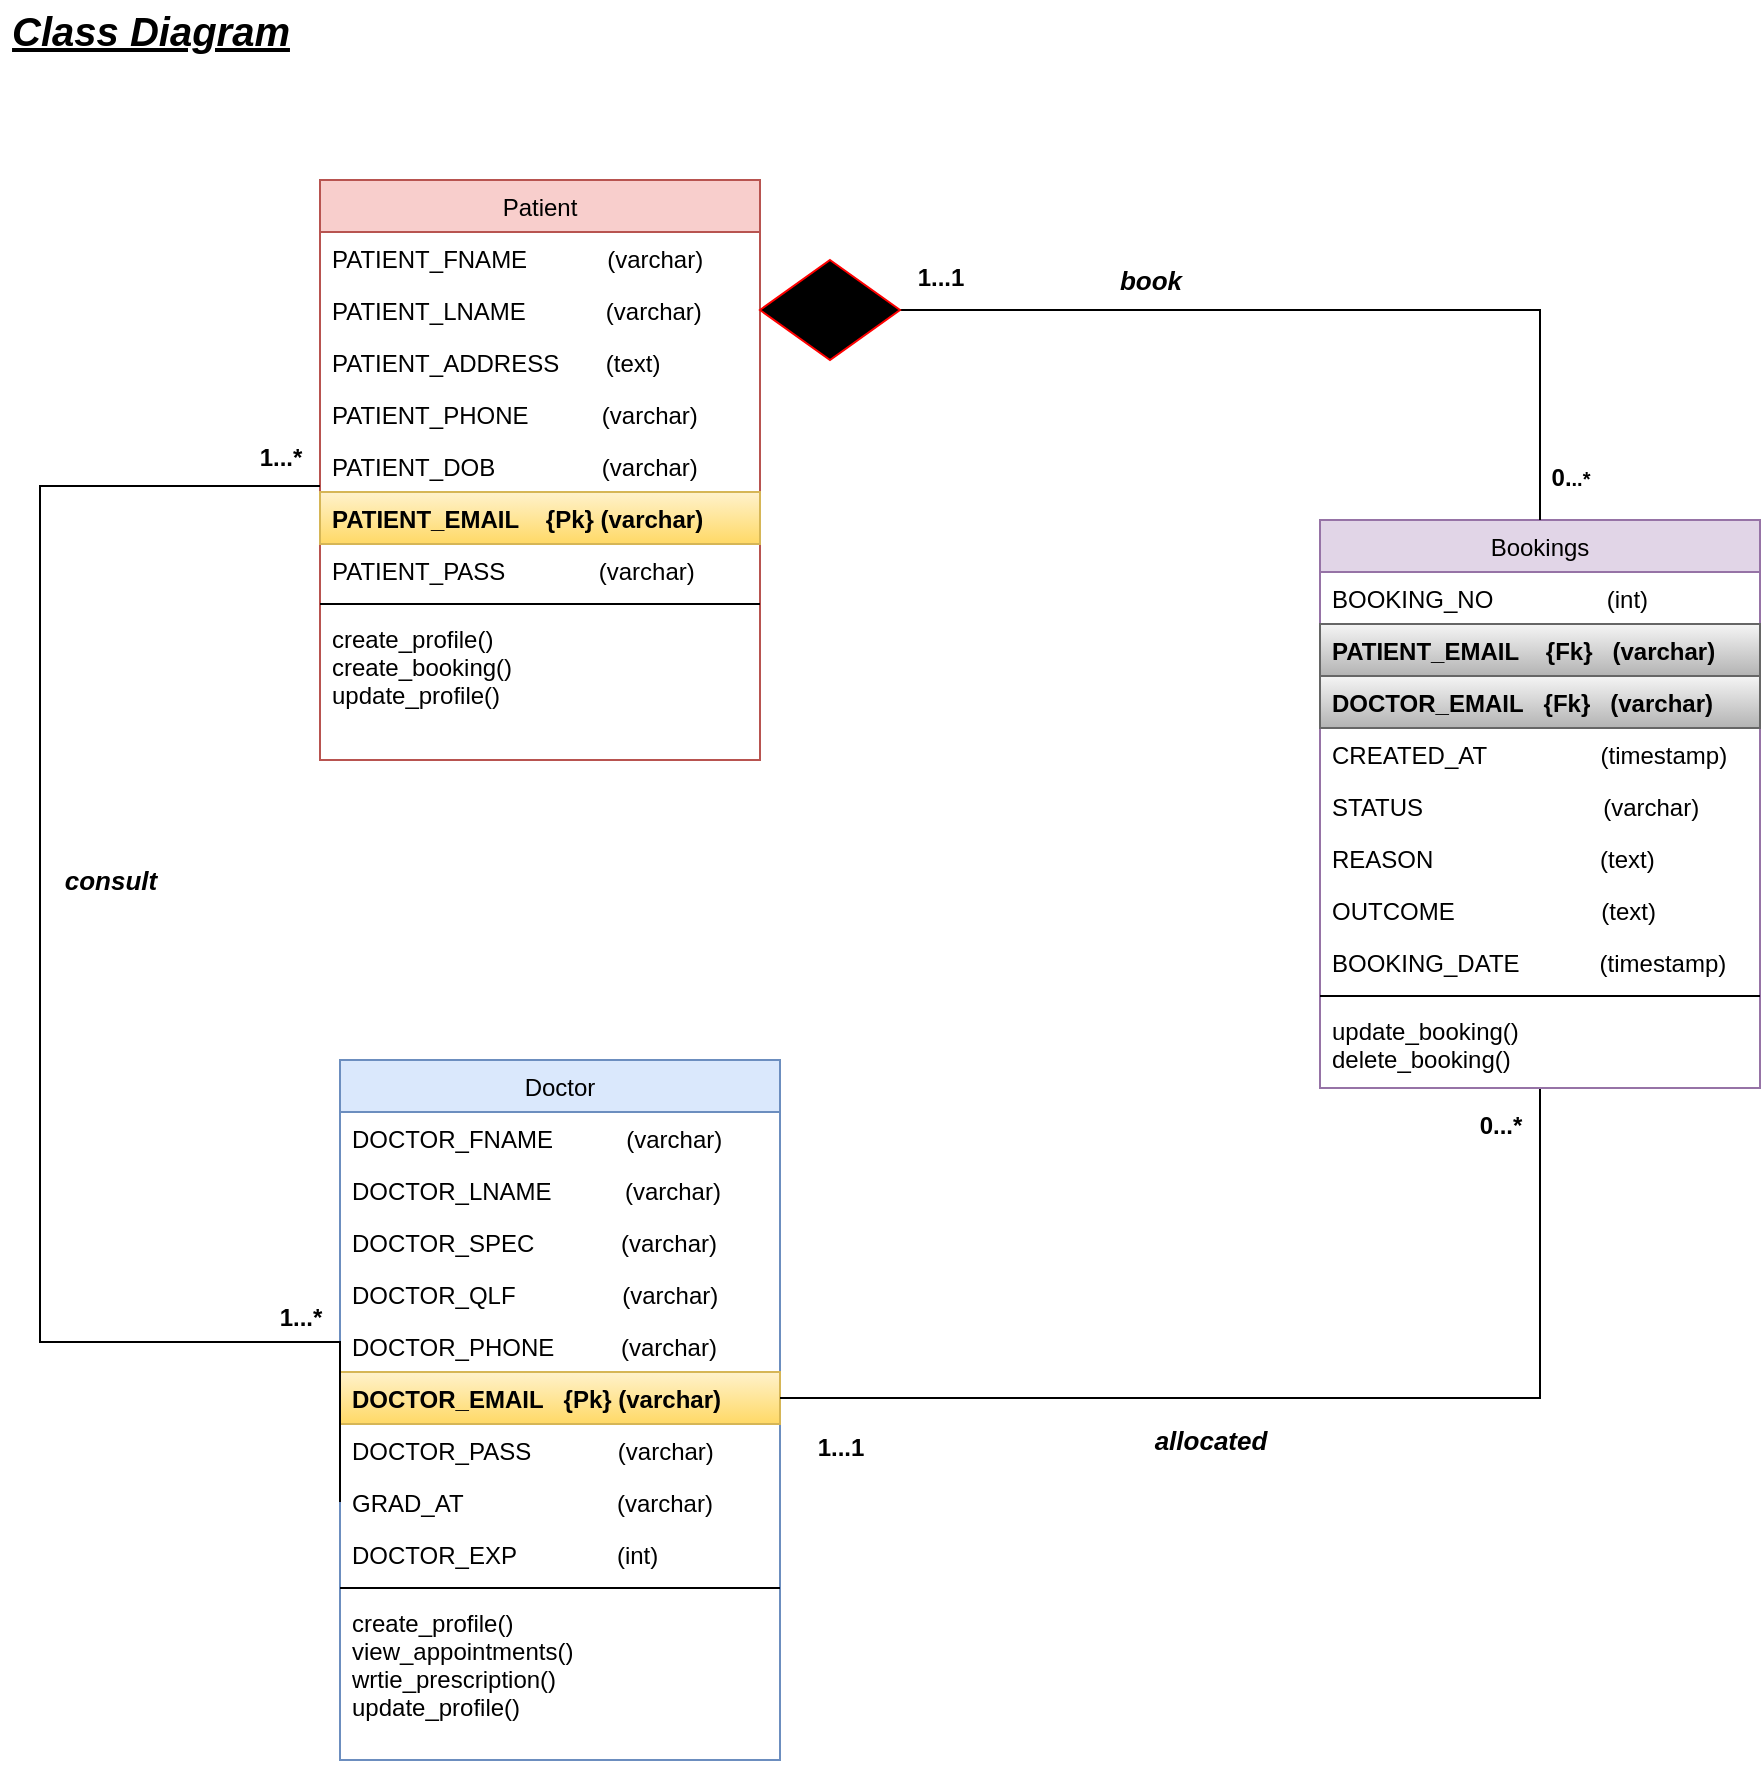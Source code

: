 <mxfile version="14.6.11" type="github"><diagram id="C5RBs43oDa-KdzZeNtuy" name="Page-1"><mxGraphModel dx="1656" dy="980" grid="1" gridSize="10" guides="1" tooltips="1" connect="1" arrows="1" fold="1" page="1" pageScale="1" pageWidth="827" pageHeight="1169" math="0" shadow="0"><root><mxCell id="WIyWlLk6GJQsqaUBKTNV-0"/><mxCell id="WIyWlLk6GJQsqaUBKTNV-1" parent="WIyWlLk6GJQsqaUBKTNV-0"/><mxCell id="zkfFHV4jXpPFQw0GAbJ--17" value="Doctor" style="swimlane;fontStyle=0;align=center;verticalAlign=top;childLayout=stackLayout;horizontal=1;startSize=26;horizontalStack=0;resizeParent=1;resizeLast=0;collapsible=1;marginBottom=0;rounded=0;shadow=0;strokeWidth=1;fillColor=#dae8fc;strokeColor=#6c8ebf;" parent="WIyWlLk6GJQsqaUBKTNV-1" vertex="1"><mxGeometry x="190" y="550" width="220" height="350" as="geometry"><mxRectangle x="550" y="140" width="160" height="26" as="alternateBounds"/></mxGeometry></mxCell><mxCell id="zkfFHV4jXpPFQw0GAbJ--18" value="DOCTOR_FNAME           (varchar)&#10;" style="text;align=left;verticalAlign=top;spacingLeft=4;spacingRight=4;overflow=hidden;rotatable=0;points=[[0,0.5],[1,0.5]];portConstraint=eastwest;" parent="zkfFHV4jXpPFQw0GAbJ--17" vertex="1"><mxGeometry y="26" width="220" height="26" as="geometry"/></mxCell><mxCell id="zkfFHV4jXpPFQw0GAbJ--19" value="DOCTOR_LNAME           (varchar)&#10;&#10;&#10;" style="text;align=left;verticalAlign=top;spacingLeft=4;spacingRight=4;overflow=hidden;rotatable=0;points=[[0,0.5],[1,0.5]];portConstraint=eastwest;rounded=0;shadow=0;html=0;" parent="zkfFHV4jXpPFQw0GAbJ--17" vertex="1"><mxGeometry y="52" width="220" height="26" as="geometry"/></mxCell><mxCell id="zkfFHV4jXpPFQw0GAbJ--20" value="DOCTOR_SPEC             (varchar)&#10;" style="text;align=left;verticalAlign=top;spacingLeft=4;spacingRight=4;overflow=hidden;rotatable=0;points=[[0,0.5],[1,0.5]];portConstraint=eastwest;rounded=0;shadow=0;html=0;" parent="zkfFHV4jXpPFQw0GAbJ--17" vertex="1"><mxGeometry y="78" width="220" height="26" as="geometry"/></mxCell><mxCell id="zkfFHV4jXpPFQw0GAbJ--21" value="DOCTOR_QLF                (varchar)&#10;" style="text;align=left;verticalAlign=top;spacingLeft=4;spacingRight=4;overflow=hidden;rotatable=0;points=[[0,0.5],[1,0.5]];portConstraint=eastwest;rounded=0;shadow=0;html=0;" parent="zkfFHV4jXpPFQw0GAbJ--17" vertex="1"><mxGeometry y="104" width="220" height="26" as="geometry"/></mxCell><mxCell id="zkfFHV4jXpPFQw0GAbJ--22" value="DOCTOR_PHONE          (varchar)&#10;" style="text;align=left;verticalAlign=top;spacingLeft=4;spacingRight=4;overflow=hidden;rotatable=0;points=[[0,0.5],[1,0.5]];portConstraint=eastwest;rounded=0;shadow=0;html=0;" parent="zkfFHV4jXpPFQw0GAbJ--17" vertex="1"><mxGeometry y="130" width="220" height="26" as="geometry"/></mxCell><mxCell id="zkfFHV4jXpPFQw0GAbJ--24" value="DOCTOR_EMAIL   {Pk} (varchar)&#10;" style="text;align=left;verticalAlign=top;spacingLeft=4;spacingRight=4;overflow=hidden;rotatable=0;points=[[0,0.5],[1,0.5]];portConstraint=eastwest;fillColor=#fff2cc;strokeColor=#d6b656;fontStyle=1;gradientColor=#ffd966;" parent="zkfFHV4jXpPFQw0GAbJ--17" vertex="1"><mxGeometry y="156" width="220" height="26" as="geometry"/></mxCell><mxCell id="zkfFHV4jXpPFQw0GAbJ--25" value="DOCTOR_PASS             (varchar)&#10;" style="text;align=left;verticalAlign=top;spacingLeft=4;spacingRight=4;overflow=hidden;rotatable=0;points=[[0,0.5],[1,0.5]];portConstraint=eastwest;" parent="zkfFHV4jXpPFQw0GAbJ--17" vertex="1"><mxGeometry y="182" width="220" height="26" as="geometry"/></mxCell><mxCell id="OGz6gnWa84EAbvaQI5uq-1" value="GRAD_AT                       (varchar)&#10;" style="text;align=left;verticalAlign=top;spacingLeft=4;spacingRight=4;overflow=hidden;rotatable=0;points=[[0,0.5],[1,0.5]];portConstraint=eastwest;rounded=0;shadow=0;html=0;" vertex="1" parent="zkfFHV4jXpPFQw0GAbJ--17"><mxGeometry y="208" width="220" height="26" as="geometry"/></mxCell><mxCell id="OGz6gnWa84EAbvaQI5uq-2" value="DOCTOR_EXP               (int)" style="text;align=left;verticalAlign=top;spacingLeft=4;spacingRight=4;overflow=hidden;rotatable=0;points=[[0,0.5],[1,0.5]];portConstraint=eastwest;rounded=0;shadow=0;html=0;" vertex="1" parent="zkfFHV4jXpPFQw0GAbJ--17"><mxGeometry y="234" width="220" height="26" as="geometry"/></mxCell><mxCell id="zkfFHV4jXpPFQw0GAbJ--23" value="" style="line;html=1;strokeWidth=1;align=left;verticalAlign=middle;spacingTop=-1;spacingLeft=3;spacingRight=3;rotatable=0;labelPosition=right;points=[];portConstraint=eastwest;" parent="zkfFHV4jXpPFQw0GAbJ--17" vertex="1"><mxGeometry y="260" width="220" height="8" as="geometry"/></mxCell><mxCell id="OGz6gnWa84EAbvaQI5uq-0" value="create_profile()&#10;view_appointments()&#10;wrtie_prescription()&#10;update_profile()" style="text;align=left;verticalAlign=top;spacingLeft=4;spacingRight=4;overflow=hidden;rotatable=0;points=[[0,0.5],[1,0.5]];portConstraint=eastwest;rounded=0;shadow=0;html=0;" vertex="1" parent="zkfFHV4jXpPFQw0GAbJ--17"><mxGeometry y="268" width="220" height="82" as="geometry"/></mxCell><mxCell id="OGz6gnWa84EAbvaQI5uq-3" value="Patient" style="swimlane;fontStyle=0;align=center;verticalAlign=top;childLayout=stackLayout;horizontal=1;startSize=26;horizontalStack=0;resizeParent=1;resizeLast=0;collapsible=1;marginBottom=0;rounded=0;shadow=0;strokeWidth=1;fillColor=#f8cecc;strokeColor=#b85450;" vertex="1" parent="WIyWlLk6GJQsqaUBKTNV-1"><mxGeometry x="180" y="110" width="220" height="290" as="geometry"><mxRectangle x="550" y="140" width="160" height="26" as="alternateBounds"/></mxGeometry></mxCell><mxCell id="OGz6gnWa84EAbvaQI5uq-4" value="PATIENT_FNAME            (varchar)" style="text;align=left;verticalAlign=top;spacingLeft=4;spacingRight=4;overflow=hidden;rotatable=0;points=[[0,0.5],[1,0.5]];portConstraint=eastwest;" vertex="1" parent="OGz6gnWa84EAbvaQI5uq-3"><mxGeometry y="26" width="220" height="26" as="geometry"/></mxCell><mxCell id="OGz6gnWa84EAbvaQI5uq-5" value="PATIENT_LNAME            (varchar)&#10;&#10;" style="text;align=left;verticalAlign=top;spacingLeft=4;spacingRight=4;overflow=hidden;rotatable=0;points=[[0,0.5],[1,0.5]];portConstraint=eastwest;rounded=0;shadow=0;html=0;" vertex="1" parent="OGz6gnWa84EAbvaQI5uq-3"><mxGeometry y="52" width="220" height="26" as="geometry"/></mxCell><mxCell id="OGz6gnWa84EAbvaQI5uq-7" value="PATIENT_ADDRESS       (text)&#10;" style="text;align=left;verticalAlign=top;spacingLeft=4;spacingRight=4;overflow=hidden;rotatable=0;points=[[0,0.5],[1,0.5]];portConstraint=eastwest;rounded=0;shadow=0;html=0;" vertex="1" parent="OGz6gnWa84EAbvaQI5uq-3"><mxGeometry y="78" width="220" height="26" as="geometry"/></mxCell><mxCell id="OGz6gnWa84EAbvaQI5uq-8" value="PATIENT_PHONE           (varchar)&#10;" style="text;align=left;verticalAlign=top;spacingLeft=4;spacingRight=4;overflow=hidden;rotatable=0;points=[[0,0.5],[1,0.5]];portConstraint=eastwest;rounded=0;shadow=0;html=0;" vertex="1" parent="OGz6gnWa84EAbvaQI5uq-3"><mxGeometry y="104" width="220" height="26" as="geometry"/></mxCell><mxCell id="OGz6gnWa84EAbvaQI5uq-10" value="PATIENT_DOB                (varchar)&#10;" style="text;align=left;verticalAlign=top;spacingLeft=4;spacingRight=4;overflow=hidden;rotatable=0;points=[[0,0.5],[1,0.5]];portConstraint=eastwest;" vertex="1" parent="OGz6gnWa84EAbvaQI5uq-3"><mxGeometry y="130" width="220" height="26" as="geometry"/></mxCell><mxCell id="OGz6gnWa84EAbvaQI5uq-9" value="PATIENT_EMAIL    {Pk} (varchar)&#10;" style="text;align=left;verticalAlign=top;spacingLeft=4;spacingRight=4;overflow=hidden;rotatable=0;points=[[0,0.5],[1,0.5]];portConstraint=eastwest;fillColor=#fff2cc;strokeColor=#d6b656;fontStyle=1;gradientColor=#ffd966;" vertex="1" parent="OGz6gnWa84EAbvaQI5uq-3"><mxGeometry y="156" width="220" height="26" as="geometry"/></mxCell><mxCell id="OGz6gnWa84EAbvaQI5uq-12" value="PATIENT_PASS              (varchar)&#10;" style="text;align=left;verticalAlign=top;spacingLeft=4;spacingRight=4;overflow=hidden;rotatable=0;points=[[0,0.5],[1,0.5]];portConstraint=eastwest;rounded=0;shadow=0;html=0;" vertex="1" parent="OGz6gnWa84EAbvaQI5uq-3"><mxGeometry y="182" width="220" height="26" as="geometry"/></mxCell><mxCell id="OGz6gnWa84EAbvaQI5uq-13" value="" style="line;html=1;strokeWidth=1;align=left;verticalAlign=middle;spacingTop=-1;spacingLeft=3;spacingRight=3;rotatable=0;labelPosition=right;points=[];portConstraint=eastwest;" vertex="1" parent="OGz6gnWa84EAbvaQI5uq-3"><mxGeometry y="208" width="220" height="8" as="geometry"/></mxCell><mxCell id="OGz6gnWa84EAbvaQI5uq-14" value="create_profile()&#10;create_booking()&#10;update_profile()&#10;" style="text;align=left;verticalAlign=top;spacingLeft=4;spacingRight=4;overflow=hidden;rotatable=0;points=[[0,0.5],[1,0.5]];portConstraint=eastwest;rounded=0;shadow=0;html=0;" vertex="1" parent="OGz6gnWa84EAbvaQI5uq-3"><mxGeometry y="216" width="220" height="74" as="geometry"/></mxCell><mxCell id="OGz6gnWa84EAbvaQI5uq-41" style="edgeStyle=orthogonalEdgeStyle;rounded=0;orthogonalLoop=1;jettySize=auto;html=1;entryX=1;entryY=0.5;entryDx=0;entryDy=0;fontSize=13;endArrow=none;endFill=0;" edge="1" parent="WIyWlLk6GJQsqaUBKTNV-1" source="OGz6gnWa84EAbvaQI5uq-15" target="zkfFHV4jXpPFQw0GAbJ--24"><mxGeometry relative="1" as="geometry"/></mxCell><mxCell id="OGz6gnWa84EAbvaQI5uq-15" value="Bookings" style="swimlane;fontStyle=0;align=center;verticalAlign=top;childLayout=stackLayout;horizontal=1;startSize=26;horizontalStack=0;resizeParent=1;resizeLast=0;collapsible=1;marginBottom=0;rounded=0;shadow=0;strokeWidth=1;fillColor=#e1d5e7;strokeColor=#9673a6;" vertex="1" parent="WIyWlLk6GJQsqaUBKTNV-1"><mxGeometry x="680" y="280" width="220" height="284" as="geometry"><mxRectangle x="550" y="140" width="160" height="26" as="alternateBounds"/></mxGeometry></mxCell><mxCell id="OGz6gnWa84EAbvaQI5uq-16" value="BOOKING_NO                 (int)" style="text;align=left;verticalAlign=top;spacingLeft=4;spacingRight=4;overflow=hidden;rotatable=0;points=[[0,0.5],[1,0.5]];portConstraint=eastwest;" vertex="1" parent="OGz6gnWa84EAbvaQI5uq-15"><mxGeometry y="26" width="220" height="26" as="geometry"/></mxCell><mxCell id="OGz6gnWa84EAbvaQI5uq-20" value="PATIENT_EMAIL    {Fk}   (varchar)&#10;" style="text;align=left;verticalAlign=top;spacingLeft=4;spacingRight=4;overflow=hidden;rotatable=0;points=[[0,0.5],[1,0.5]];portConstraint=eastwest;rounded=0;shadow=0;html=0;fontStyle=1;fillColor=#f5f5f5;strokeColor=#666666;gradientColor=#b3b3b3;" vertex="1" parent="OGz6gnWa84EAbvaQI5uq-15"><mxGeometry y="52" width="220" height="26" as="geometry"/></mxCell><mxCell id="OGz6gnWa84EAbvaQI5uq-21" value="DOCTOR_EMAIL   {Fk}   (varchar)" style="text;align=left;verticalAlign=top;spacingLeft=4;spacingRight=4;overflow=hidden;rotatable=0;points=[[0,0.5],[1,0.5]];portConstraint=eastwest;fontStyle=1;fillColor=#f5f5f5;strokeColor=#666666;gradientColor=#b3b3b3;" vertex="1" parent="OGz6gnWa84EAbvaQI5uq-15"><mxGeometry y="78" width="220" height="26" as="geometry"/></mxCell><mxCell id="OGz6gnWa84EAbvaQI5uq-17" value="CREATED_AT                 (timestamp)" style="text;align=left;verticalAlign=top;spacingLeft=4;spacingRight=4;overflow=hidden;rotatable=0;points=[[0,0.5],[1,0.5]];portConstraint=eastwest;rounded=0;shadow=0;html=0;" vertex="1" parent="OGz6gnWa84EAbvaQI5uq-15"><mxGeometry y="104" width="220" height="26" as="geometry"/></mxCell><mxCell id="OGz6gnWa84EAbvaQI5uq-18" value="STATUS                           (varchar)&#10;" style="text;align=left;verticalAlign=top;spacingLeft=4;spacingRight=4;overflow=hidden;rotatable=0;points=[[0,0.5],[1,0.5]];portConstraint=eastwest;rounded=0;shadow=0;html=0;" vertex="1" parent="OGz6gnWa84EAbvaQI5uq-15"><mxGeometry y="130" width="220" height="26" as="geometry"/></mxCell><mxCell id="OGz6gnWa84EAbvaQI5uq-19" value="REASON                         (text)" style="text;align=left;verticalAlign=top;spacingLeft=4;spacingRight=4;overflow=hidden;rotatable=0;points=[[0,0.5],[1,0.5]];portConstraint=eastwest;rounded=0;shadow=0;html=0;" vertex="1" parent="OGz6gnWa84EAbvaQI5uq-15"><mxGeometry y="156" width="220" height="26" as="geometry"/></mxCell><mxCell id="OGz6gnWa84EAbvaQI5uq-22" value="OUTCOME                      (text)" style="text;align=left;verticalAlign=top;spacingLeft=4;spacingRight=4;overflow=hidden;rotatable=0;points=[[0,0.5],[1,0.5]];portConstraint=eastwest;" vertex="1" parent="OGz6gnWa84EAbvaQI5uq-15"><mxGeometry y="182" width="220" height="26" as="geometry"/></mxCell><mxCell id="OGz6gnWa84EAbvaQI5uq-23" value="BOOKING_DATE            (timestamp)" style="text;align=left;verticalAlign=top;spacingLeft=4;spacingRight=4;overflow=hidden;rotatable=0;points=[[0,0.5],[1,0.5]];portConstraint=eastwest;rounded=0;shadow=0;html=0;" vertex="1" parent="OGz6gnWa84EAbvaQI5uq-15"><mxGeometry y="208" width="220" height="26" as="geometry"/></mxCell><mxCell id="OGz6gnWa84EAbvaQI5uq-25" value="" style="line;html=1;strokeWidth=1;align=left;verticalAlign=middle;spacingTop=-1;spacingLeft=3;spacingRight=3;rotatable=0;labelPosition=right;points=[];portConstraint=eastwest;" vertex="1" parent="OGz6gnWa84EAbvaQI5uq-15"><mxGeometry y="234" width="220" height="8" as="geometry"/></mxCell><mxCell id="OGz6gnWa84EAbvaQI5uq-26" value="update_booking()&#10;delete_booking()" style="text;align=left;verticalAlign=top;spacingLeft=4;spacingRight=4;overflow=hidden;rotatable=0;points=[[0,0.5],[1,0.5]];portConstraint=eastwest;rounded=0;shadow=0;html=0;" vertex="1" parent="OGz6gnWa84EAbvaQI5uq-15"><mxGeometry y="242" width="220" height="42" as="geometry"/></mxCell><mxCell id="OGz6gnWa84EAbvaQI5uq-27" value="Class Diagram" style="text;html=1;align=center;verticalAlign=middle;resizable=0;points=[];autosize=1;strokeColor=none;fontStyle=7;fontSize=20;" vertex="1" parent="WIyWlLk6GJQsqaUBKTNV-1"><mxGeometry x="20" y="20" width="150" height="30" as="geometry"/></mxCell><mxCell id="OGz6gnWa84EAbvaQI5uq-28" style="edgeStyle=orthogonalEdgeStyle;rounded=0;orthogonalLoop=1;jettySize=auto;html=1;entryX=0;entryY=0.5;entryDx=0;entryDy=0;fontSize=20;endArrow=none;endFill=0;" edge="1" parent="WIyWlLk6GJQsqaUBKTNV-1" source="OGz6gnWa84EAbvaQI5uq-10" target="OGz6gnWa84EAbvaQI5uq-1"><mxGeometry relative="1" as="geometry"><Array as="points"><mxPoint x="40" y="263"/><mxPoint x="40" y="691"/></Array></mxGeometry></mxCell><mxCell id="OGz6gnWa84EAbvaQI5uq-29" style="edgeStyle=orthogonalEdgeStyle;rounded=0;orthogonalLoop=1;jettySize=auto;html=1;fontSize=20;endArrow=none;endFill=0;" edge="1" parent="WIyWlLk6GJQsqaUBKTNV-1" source="OGz6gnWa84EAbvaQI5uq-5" target="OGz6gnWa84EAbvaQI5uq-15"><mxGeometry relative="1" as="geometry"/></mxCell><mxCell id="OGz6gnWa84EAbvaQI5uq-31" value="&lt;span style=&quot;font-size: 12px&quot;&gt;&lt;b&gt;1...*&lt;/b&gt;&lt;/span&gt;" style="text;html=1;align=center;verticalAlign=middle;resizable=0;points=[];autosize=1;strokeColor=none;fontSize=20;" vertex="1" parent="WIyWlLk6GJQsqaUBKTNV-1"><mxGeometry x="140" y="230" width="40" height="30" as="geometry"/></mxCell><mxCell id="OGz6gnWa84EAbvaQI5uq-32" value="&lt;span style=&quot;font-size: 12px&quot;&gt;&lt;b&gt;1...*&lt;/b&gt;&lt;/span&gt;" style="text;html=1;align=center;verticalAlign=middle;resizable=0;points=[];autosize=1;strokeColor=none;fontSize=20;" vertex="1" parent="WIyWlLk6GJQsqaUBKTNV-1"><mxGeometry x="150" y="660" width="40" height="30" as="geometry"/></mxCell><mxCell id="OGz6gnWa84EAbvaQI5uq-34" value="&lt;font style=&quot;font-size: 12px&quot;&gt;&lt;b&gt;1...1&lt;/b&gt;&lt;/font&gt;" style="text;html=1;align=center;verticalAlign=middle;resizable=0;points=[];autosize=1;strokeColor=none;fontSize=20;" vertex="1" parent="WIyWlLk6GJQsqaUBKTNV-1"><mxGeometry x="420" y="725" width="40" height="30" as="geometry"/></mxCell><mxCell id="OGz6gnWa84EAbvaQI5uq-35" value="&lt;font style=&quot;font-size: 12px&quot;&gt;&lt;b&gt;0...*&lt;/b&gt;&lt;/font&gt;" style="text;html=1;align=center;verticalAlign=middle;resizable=0;points=[];autosize=1;strokeColor=none;fontSize=20;" vertex="1" parent="WIyWlLk6GJQsqaUBKTNV-1"><mxGeometry x="750" y="564" width="40" height="30" as="geometry"/></mxCell><mxCell id="OGz6gnWa84EAbvaQI5uq-36" value="&lt;font size=&quot;1&quot;&gt;&lt;b style=&quot;font-size: 12px&quot;&gt;1...1&lt;/b&gt;&lt;/font&gt;" style="text;html=1;align=center;verticalAlign=middle;resizable=0;points=[];autosize=1;strokeColor=none;fontSize=20;" vertex="1" parent="WIyWlLk6GJQsqaUBKTNV-1"><mxGeometry x="470" y="140" width="40" height="30" as="geometry"/></mxCell><mxCell id="OGz6gnWa84EAbvaQI5uq-37" value="&lt;b&gt;&lt;span style=&quot;font-size: 12px&quot;&gt;0.&lt;/span&gt;&lt;font size=&quot;1&quot;&gt;..*&lt;/font&gt;&lt;/b&gt;" style="text;html=1;align=center;verticalAlign=middle;resizable=0;points=[];autosize=1;strokeColor=none;fontSize=20;" vertex="1" parent="WIyWlLk6GJQsqaUBKTNV-1"><mxGeometry x="790" y="240" width="30" height="30" as="geometry"/></mxCell><mxCell id="OGz6gnWa84EAbvaQI5uq-38" value="consult" style="text;html=1;align=center;verticalAlign=middle;resizable=0;points=[];autosize=1;strokeColor=none;fontSize=13;fontStyle=3" vertex="1" parent="WIyWlLk6GJQsqaUBKTNV-1"><mxGeometry x="45" y="450" width="60" height="20" as="geometry"/></mxCell><mxCell id="OGz6gnWa84EAbvaQI5uq-39" value="book" style="text;html=1;align=center;verticalAlign=middle;resizable=0;points=[];autosize=1;strokeColor=none;fontSize=13;fontStyle=3" vertex="1" parent="WIyWlLk6GJQsqaUBKTNV-1"><mxGeometry x="570" y="150" width="50" height="20" as="geometry"/></mxCell><mxCell id="OGz6gnWa84EAbvaQI5uq-40" value="allocated" style="text;html=1;align=center;verticalAlign=middle;resizable=0;points=[];autosize=1;strokeColor=none;fontSize=13;fontStyle=3" vertex="1" parent="WIyWlLk6GJQsqaUBKTNV-1"><mxGeometry x="590" y="730" width="70" height="20" as="geometry"/></mxCell><mxCell id="OGz6gnWa84EAbvaQI5uq-43" value="" style="rhombus;whiteSpace=wrap;html=1;fontSize=13;fillColor=#000000;strokeColor=#FF0000;" vertex="1" parent="WIyWlLk6GJQsqaUBKTNV-1"><mxGeometry x="400" y="150" width="70" height="50" as="geometry"/></mxCell></root></mxGraphModel></diagram></mxfile>